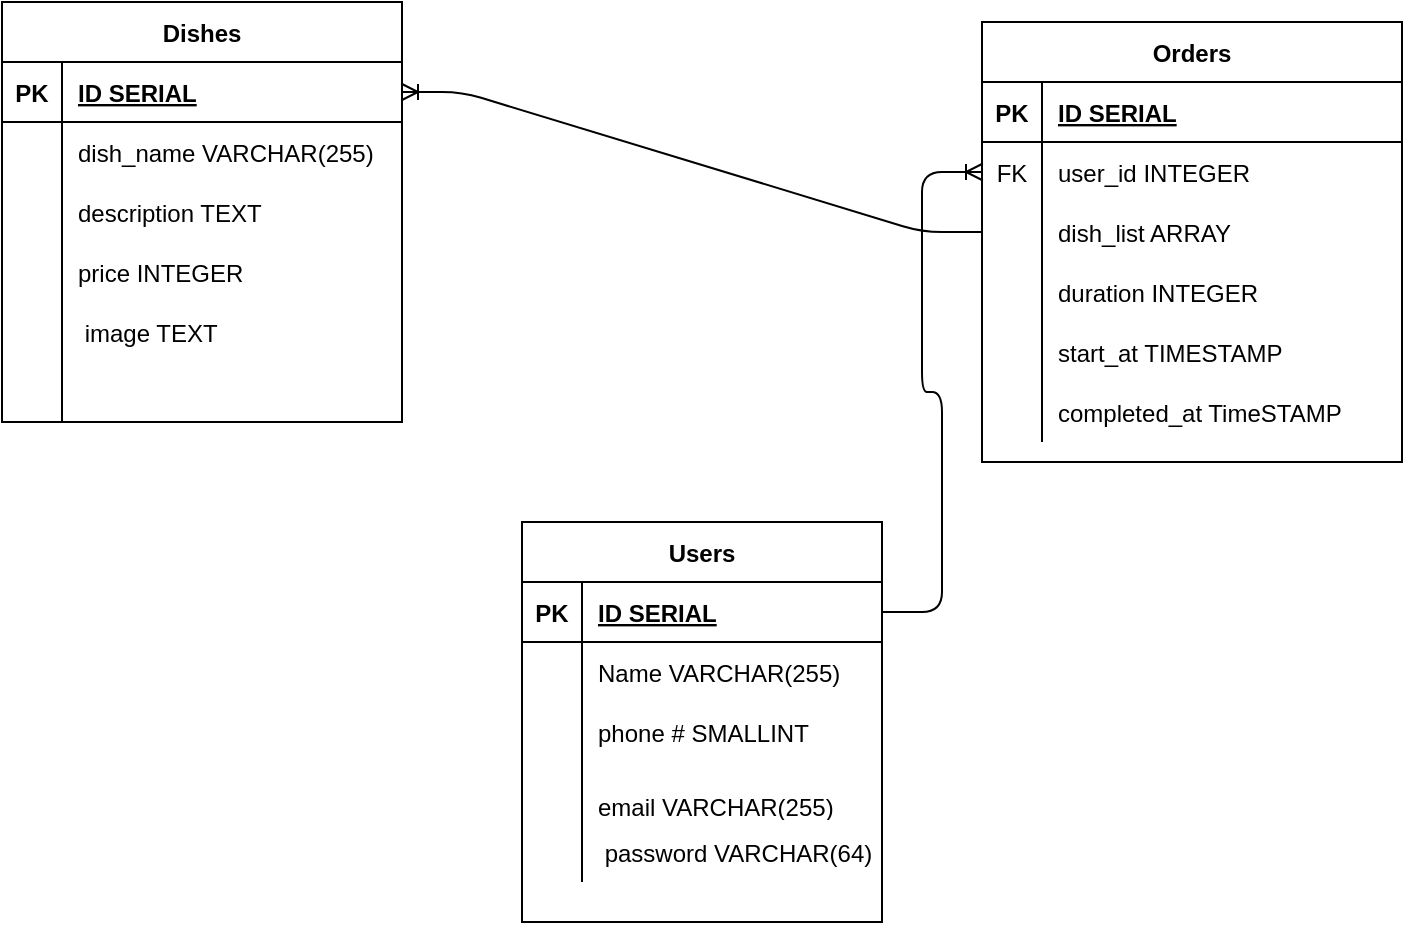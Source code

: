 <mxfile>
    <diagram id="2jXXKS4MsH2hTnXp9MCN" name="Page-1">
        <mxGraphModel dx="591" dy="486" grid="1" gridSize="10" guides="1" tooltips="1" connect="1" arrows="1" fold="1" page="1" pageScale="1" pageWidth="850" pageHeight="1100" math="0" shadow="0">
            <root>
                <mxCell id="0"/>
                <mxCell id="1" parent="0"/>
                <mxCell id="ya6E0TkoqodQedfXfJdZ-1" value="Users" style="shape=table;startSize=30;container=1;collapsible=1;childLayout=tableLayout;fixedRows=1;rowLines=0;fontStyle=1;align=center;resizeLast=1;" parent="1" vertex="1">
                    <mxGeometry x="320" y="330" width="180" height="200" as="geometry"/>
                </mxCell>
                <mxCell id="ya6E0TkoqodQedfXfJdZ-2" value="" style="shape=partialRectangle;collapsible=0;dropTarget=0;pointerEvents=0;fillColor=none;top=0;left=0;bottom=1;right=0;points=[[0,0.5],[1,0.5]];portConstraint=eastwest;" parent="ya6E0TkoqodQedfXfJdZ-1" vertex="1">
                    <mxGeometry y="30" width="180" height="30" as="geometry"/>
                </mxCell>
                <mxCell id="ya6E0TkoqodQedfXfJdZ-3" value="PK" style="shape=partialRectangle;connectable=0;fillColor=none;top=0;left=0;bottom=0;right=0;fontStyle=1;overflow=hidden;" parent="ya6E0TkoqodQedfXfJdZ-2" vertex="1">
                    <mxGeometry width="30" height="30" as="geometry"/>
                </mxCell>
                <mxCell id="ya6E0TkoqodQedfXfJdZ-4" value="ID SERIAL" style="shape=partialRectangle;connectable=0;fillColor=none;top=0;left=0;bottom=0;right=0;align=left;spacingLeft=6;fontStyle=5;overflow=hidden;" parent="ya6E0TkoqodQedfXfJdZ-2" vertex="1">
                    <mxGeometry x="30" width="150" height="30" as="geometry"/>
                </mxCell>
                <mxCell id="ya6E0TkoqodQedfXfJdZ-5" value="" style="shape=partialRectangle;collapsible=0;dropTarget=0;pointerEvents=0;fillColor=none;top=0;left=0;bottom=0;right=0;points=[[0,0.5],[1,0.5]];portConstraint=eastwest;" parent="ya6E0TkoqodQedfXfJdZ-1" vertex="1">
                    <mxGeometry y="60" width="180" height="30" as="geometry"/>
                </mxCell>
                <mxCell id="ya6E0TkoqodQedfXfJdZ-6" value="" style="shape=partialRectangle;connectable=0;fillColor=none;top=0;left=0;bottom=0;right=0;editable=1;overflow=hidden;" parent="ya6E0TkoqodQedfXfJdZ-5" vertex="1">
                    <mxGeometry width="30" height="30" as="geometry"/>
                </mxCell>
                <mxCell id="ya6E0TkoqodQedfXfJdZ-7" value="Name VARCHAR(255)" style="shape=partialRectangle;connectable=0;fillColor=none;top=0;left=0;bottom=0;right=0;align=left;spacingLeft=6;overflow=hidden;" parent="ya6E0TkoqodQedfXfJdZ-5" vertex="1">
                    <mxGeometry x="30" width="150" height="30" as="geometry"/>
                </mxCell>
                <mxCell id="ya6E0TkoqodQedfXfJdZ-8" value="" style="shape=partialRectangle;collapsible=0;dropTarget=0;pointerEvents=0;fillColor=none;top=0;left=0;bottom=0;right=0;points=[[0,0.5],[1,0.5]];portConstraint=eastwest;" parent="ya6E0TkoqodQedfXfJdZ-1" vertex="1">
                    <mxGeometry y="90" width="180" height="30" as="geometry"/>
                </mxCell>
                <mxCell id="ya6E0TkoqodQedfXfJdZ-9" value="" style="shape=partialRectangle;connectable=0;fillColor=none;top=0;left=0;bottom=0;right=0;editable=1;overflow=hidden;" parent="ya6E0TkoqodQedfXfJdZ-8" vertex="1">
                    <mxGeometry width="30" height="30" as="geometry"/>
                </mxCell>
                <mxCell id="ya6E0TkoqodQedfXfJdZ-10" value="phone # SMALLINT" style="shape=partialRectangle;connectable=0;fillColor=none;top=0;left=0;bottom=0;right=0;align=left;spacingLeft=6;overflow=hidden;" parent="ya6E0TkoqodQedfXfJdZ-8" vertex="1">
                    <mxGeometry x="30" width="150" height="30" as="geometry"/>
                </mxCell>
                <mxCell id="ya6E0TkoqodQedfXfJdZ-11" value="" style="shape=partialRectangle;collapsible=0;dropTarget=0;pointerEvents=0;fillColor=none;top=0;left=0;bottom=0;right=0;points=[[0,0.5],[1,0.5]];portConstraint=eastwest;" parent="ya6E0TkoqodQedfXfJdZ-1" vertex="1">
                    <mxGeometry y="120" width="180" height="30" as="geometry"/>
                </mxCell>
                <mxCell id="ya6E0TkoqodQedfXfJdZ-12" value="" style="shape=partialRectangle;connectable=0;fillColor=none;top=0;left=0;bottom=0;right=0;editable=1;overflow=hidden;" parent="ya6E0TkoqodQedfXfJdZ-11" vertex="1">
                    <mxGeometry width="30" height="30" as="geometry"/>
                </mxCell>
                <mxCell id="ya6E0TkoqodQedfXfJdZ-13" value="&#10;email VARCHAR(255)" style="shape=partialRectangle;connectable=0;fillColor=none;top=0;left=0;bottom=0;right=0;align=left;spacingLeft=6;overflow=hidden;" parent="ya6E0TkoqodQedfXfJdZ-11" vertex="1">
                    <mxGeometry x="30" width="150" height="30" as="geometry"/>
                </mxCell>
                <mxCell id="ya6E0TkoqodQedfXfJdZ-14" value="" style="shape=partialRectangle;collapsible=0;dropTarget=0;pointerEvents=0;fillColor=none;top=0;left=0;bottom=0;right=0;points=[[0,0.5],[1,0.5]];portConstraint=eastwest;" parent="ya6E0TkoqodQedfXfJdZ-1" vertex="1">
                    <mxGeometry y="150" width="180" height="30" as="geometry"/>
                </mxCell>
                <mxCell id="ya6E0TkoqodQedfXfJdZ-15" value="" style="shape=partialRectangle;connectable=0;fillColor=none;top=0;left=0;bottom=0;right=0;editable=1;overflow=hidden;" parent="ya6E0TkoqodQedfXfJdZ-14" vertex="1">
                    <mxGeometry width="30" height="30" as="geometry"/>
                </mxCell>
                <mxCell id="ya6E0TkoqodQedfXfJdZ-16" value=" password VARCHAR(64)" style="shape=partialRectangle;connectable=0;fillColor=none;top=0;left=0;bottom=0;right=0;align=left;spacingLeft=6;overflow=hidden;" parent="ya6E0TkoqodQedfXfJdZ-14" vertex="1">
                    <mxGeometry x="30" width="150" height="30" as="geometry"/>
                </mxCell>
                <mxCell id="ya6E0TkoqodQedfXfJdZ-17" value="Dishes" style="shape=table;startSize=30;container=1;collapsible=1;childLayout=tableLayout;fixedRows=1;rowLines=0;fontStyle=1;align=center;resizeLast=1;" parent="1" vertex="1">
                    <mxGeometry x="60" y="70" width="200" height="210" as="geometry"/>
                </mxCell>
                <mxCell id="ya6E0TkoqodQedfXfJdZ-18" value="" style="shape=partialRectangle;collapsible=0;dropTarget=0;pointerEvents=0;fillColor=none;top=0;left=0;bottom=1;right=0;points=[[0,0.5],[1,0.5]];portConstraint=eastwest;" parent="ya6E0TkoqodQedfXfJdZ-17" vertex="1">
                    <mxGeometry y="30" width="200" height="30" as="geometry"/>
                </mxCell>
                <mxCell id="ya6E0TkoqodQedfXfJdZ-19" value="PK" style="shape=partialRectangle;connectable=0;fillColor=none;top=0;left=0;bottom=0;right=0;fontStyle=1;overflow=hidden;" parent="ya6E0TkoqodQedfXfJdZ-18" vertex="1">
                    <mxGeometry width="30" height="30" as="geometry"/>
                </mxCell>
                <mxCell id="ya6E0TkoqodQedfXfJdZ-20" value="ID SERIAL" style="shape=partialRectangle;connectable=0;fillColor=none;top=0;left=0;bottom=0;right=0;align=left;spacingLeft=6;fontStyle=5;overflow=hidden;" parent="ya6E0TkoqodQedfXfJdZ-18" vertex="1">
                    <mxGeometry x="30" width="170" height="30" as="geometry"/>
                </mxCell>
                <mxCell id="ya6E0TkoqodQedfXfJdZ-21" value="" style="shape=partialRectangle;collapsible=0;dropTarget=0;pointerEvents=0;fillColor=none;top=0;left=0;bottom=0;right=0;points=[[0,0.5],[1,0.5]];portConstraint=eastwest;" parent="ya6E0TkoqodQedfXfJdZ-17" vertex="1">
                    <mxGeometry y="60" width="200" height="30" as="geometry"/>
                </mxCell>
                <mxCell id="ya6E0TkoqodQedfXfJdZ-22" value="" style="shape=partialRectangle;connectable=0;fillColor=none;top=0;left=0;bottom=0;right=0;editable=1;overflow=hidden;" parent="ya6E0TkoqodQedfXfJdZ-21" vertex="1">
                    <mxGeometry width="30" height="30" as="geometry"/>
                </mxCell>
                <mxCell id="ya6E0TkoqodQedfXfJdZ-23" value="dish_name VARCHAR(255)" style="shape=partialRectangle;connectable=0;fillColor=none;top=0;left=0;bottom=0;right=0;align=left;spacingLeft=6;overflow=hidden;" parent="ya6E0TkoqodQedfXfJdZ-21" vertex="1">
                    <mxGeometry x="30" width="170" height="30" as="geometry"/>
                </mxCell>
                <mxCell id="ya6E0TkoqodQedfXfJdZ-24" value="" style="shape=partialRectangle;collapsible=0;dropTarget=0;pointerEvents=0;fillColor=none;top=0;left=0;bottom=0;right=0;points=[[0,0.5],[1,0.5]];portConstraint=eastwest;" parent="ya6E0TkoqodQedfXfJdZ-17" vertex="1">
                    <mxGeometry y="90" width="200" height="30" as="geometry"/>
                </mxCell>
                <mxCell id="ya6E0TkoqodQedfXfJdZ-25" value="" style="shape=partialRectangle;connectable=0;fillColor=none;top=0;left=0;bottom=0;right=0;editable=1;overflow=hidden;" parent="ya6E0TkoqodQedfXfJdZ-24" vertex="1">
                    <mxGeometry width="30" height="30" as="geometry"/>
                </mxCell>
                <mxCell id="ya6E0TkoqodQedfXfJdZ-26" value="description TEXT" style="shape=partialRectangle;connectable=0;fillColor=none;top=0;left=0;bottom=0;right=0;align=left;spacingLeft=6;overflow=hidden;" parent="ya6E0TkoqodQedfXfJdZ-24" vertex="1">
                    <mxGeometry x="30" width="170" height="30" as="geometry"/>
                </mxCell>
                <mxCell id="ya6E0TkoqodQedfXfJdZ-27" value="" style="shape=partialRectangle;collapsible=0;dropTarget=0;pointerEvents=0;fillColor=none;top=0;left=0;bottom=0;right=0;points=[[0,0.5],[1,0.5]];portConstraint=eastwest;" parent="ya6E0TkoqodQedfXfJdZ-17" vertex="1">
                    <mxGeometry y="120" width="200" height="30" as="geometry"/>
                </mxCell>
                <mxCell id="ya6E0TkoqodQedfXfJdZ-28" value="" style="shape=partialRectangle;connectable=0;fillColor=none;top=0;left=0;bottom=0;right=0;editable=1;overflow=hidden;" parent="ya6E0TkoqodQedfXfJdZ-27" vertex="1">
                    <mxGeometry width="30" height="30" as="geometry"/>
                </mxCell>
                <mxCell id="ya6E0TkoqodQedfXfJdZ-29" value="price INTEGER" style="shape=partialRectangle;connectable=0;fillColor=none;top=0;left=0;bottom=0;right=0;align=left;spacingLeft=6;overflow=hidden;" parent="ya6E0TkoqodQedfXfJdZ-27" vertex="1">
                    <mxGeometry x="30" width="170" height="30" as="geometry"/>
                </mxCell>
                <mxCell id="ya6E0TkoqodQedfXfJdZ-30" value="" style="shape=partialRectangle;collapsible=0;dropTarget=0;pointerEvents=0;fillColor=none;top=0;left=0;bottom=0;right=0;points=[[0,0.5],[1,0.5]];portConstraint=eastwest;" parent="ya6E0TkoqodQedfXfJdZ-17" vertex="1">
                    <mxGeometry y="150" width="200" height="30" as="geometry"/>
                </mxCell>
                <mxCell id="ya6E0TkoqodQedfXfJdZ-31" value="" style="shape=partialRectangle;connectable=0;fillColor=none;top=0;left=0;bottom=0;right=0;editable=1;overflow=hidden;" parent="ya6E0TkoqodQedfXfJdZ-30" vertex="1">
                    <mxGeometry width="30" height="30" as="geometry"/>
                </mxCell>
                <mxCell id="ya6E0TkoqodQedfXfJdZ-32" value=" image TEXT" style="shape=partialRectangle;connectable=0;fillColor=none;top=0;left=0;bottom=0;right=0;align=left;spacingLeft=6;overflow=hidden;" parent="ya6E0TkoqodQedfXfJdZ-30" vertex="1">
                    <mxGeometry x="30" width="170" height="30" as="geometry"/>
                </mxCell>
                <mxCell id="ya6E0TkoqodQedfXfJdZ-33" value="" style="shape=partialRectangle;collapsible=0;dropTarget=0;pointerEvents=0;fillColor=none;top=0;left=0;bottom=0;right=0;points=[[0,0.5],[1,0.5]];portConstraint=eastwest;" parent="ya6E0TkoqodQedfXfJdZ-17" vertex="1">
                    <mxGeometry y="180" width="200" height="30" as="geometry"/>
                </mxCell>
                <mxCell id="ya6E0TkoqodQedfXfJdZ-34" value="" style="shape=partialRectangle;connectable=0;fillColor=none;top=0;left=0;bottom=0;right=0;editable=1;overflow=hidden;" parent="ya6E0TkoqodQedfXfJdZ-33" vertex="1">
                    <mxGeometry width="30" height="30" as="geometry"/>
                </mxCell>
                <mxCell id="ya6E0TkoqodQedfXfJdZ-35" value="" style="shape=partialRectangle;connectable=0;fillColor=none;top=0;left=0;bottom=0;right=0;align=left;spacingLeft=6;overflow=hidden;" parent="ya6E0TkoqodQedfXfJdZ-33" vertex="1">
                    <mxGeometry x="30" width="170" height="30" as="geometry"/>
                </mxCell>
                <mxCell id="ya6E0TkoqodQedfXfJdZ-36" value="Orders" style="shape=table;startSize=30;container=1;collapsible=1;childLayout=tableLayout;fixedRows=1;rowLines=0;fontStyle=1;align=center;resizeLast=1;" parent="1" vertex="1">
                    <mxGeometry x="550" y="80" width="210" height="220" as="geometry"/>
                </mxCell>
                <mxCell id="ya6E0TkoqodQedfXfJdZ-37" value="" style="shape=partialRectangle;collapsible=0;dropTarget=0;pointerEvents=0;fillColor=none;top=0;left=0;bottom=1;right=0;points=[[0,0.5],[1,0.5]];portConstraint=eastwest;" parent="ya6E0TkoqodQedfXfJdZ-36" vertex="1">
                    <mxGeometry y="30" width="210" height="30" as="geometry"/>
                </mxCell>
                <mxCell id="ya6E0TkoqodQedfXfJdZ-38" value="PK" style="shape=partialRectangle;connectable=0;fillColor=none;top=0;left=0;bottom=0;right=0;fontStyle=1;overflow=hidden;" parent="ya6E0TkoqodQedfXfJdZ-37" vertex="1">
                    <mxGeometry width="30" height="30" as="geometry"/>
                </mxCell>
                <mxCell id="ya6E0TkoqodQedfXfJdZ-39" value="ID SERIAL" style="shape=partialRectangle;connectable=0;fillColor=none;top=0;left=0;bottom=0;right=0;align=left;spacingLeft=6;fontStyle=5;overflow=hidden;" parent="ya6E0TkoqodQedfXfJdZ-37" vertex="1">
                    <mxGeometry x="30" width="180" height="30" as="geometry"/>
                </mxCell>
                <mxCell id="ya6E0TkoqodQedfXfJdZ-40" value="" style="shape=partialRectangle;collapsible=0;dropTarget=0;pointerEvents=0;fillColor=none;top=0;left=0;bottom=0;right=0;points=[[0,0.5],[1,0.5]];portConstraint=eastwest;" parent="ya6E0TkoqodQedfXfJdZ-36" vertex="1">
                    <mxGeometry y="60" width="210" height="30" as="geometry"/>
                </mxCell>
                <mxCell id="ya6E0TkoqodQedfXfJdZ-41" value="FK" style="shape=partialRectangle;connectable=0;fillColor=none;top=0;left=0;bottom=0;right=0;editable=1;overflow=hidden;" parent="ya6E0TkoqodQedfXfJdZ-40" vertex="1">
                    <mxGeometry width="30" height="30" as="geometry"/>
                </mxCell>
                <mxCell id="ya6E0TkoqodQedfXfJdZ-42" value="user_id INTEGER" style="shape=partialRectangle;connectable=0;fillColor=none;top=0;left=0;bottom=0;right=0;align=left;spacingLeft=6;overflow=hidden;" parent="ya6E0TkoqodQedfXfJdZ-40" vertex="1">
                    <mxGeometry x="30" width="180" height="30" as="geometry"/>
                </mxCell>
                <mxCell id="ya6E0TkoqodQedfXfJdZ-43" value="" style="shape=partialRectangle;collapsible=0;dropTarget=0;pointerEvents=0;fillColor=none;top=0;left=0;bottom=0;right=0;points=[[0,0.5],[1,0.5]];portConstraint=eastwest;" parent="ya6E0TkoqodQedfXfJdZ-36" vertex="1">
                    <mxGeometry y="90" width="210" height="30" as="geometry"/>
                </mxCell>
                <mxCell id="ya6E0TkoqodQedfXfJdZ-44" value="" style="shape=partialRectangle;connectable=0;fillColor=none;top=0;left=0;bottom=0;right=0;editable=1;overflow=hidden;" parent="ya6E0TkoqodQedfXfJdZ-43" vertex="1">
                    <mxGeometry width="30" height="30" as="geometry"/>
                </mxCell>
                <mxCell id="ya6E0TkoqodQedfXfJdZ-45" value="dish_list ARRAY" style="shape=partialRectangle;connectable=0;fillColor=none;top=0;left=0;bottom=0;right=0;align=left;spacingLeft=6;overflow=hidden;" parent="ya6E0TkoqodQedfXfJdZ-43" vertex="1">
                    <mxGeometry x="30" width="180" height="30" as="geometry"/>
                </mxCell>
                <mxCell id="ya6E0TkoqodQedfXfJdZ-46" value="" style="shape=partialRectangle;collapsible=0;dropTarget=0;pointerEvents=0;fillColor=none;top=0;left=0;bottom=0;right=0;points=[[0,0.5],[1,0.5]];portConstraint=eastwest;" parent="ya6E0TkoqodQedfXfJdZ-36" vertex="1">
                    <mxGeometry y="120" width="210" height="30" as="geometry"/>
                </mxCell>
                <mxCell id="ya6E0TkoqodQedfXfJdZ-47" value="" style="shape=partialRectangle;connectable=0;fillColor=none;top=0;left=0;bottom=0;right=0;editable=1;overflow=hidden;" parent="ya6E0TkoqodQedfXfJdZ-46" vertex="1">
                    <mxGeometry width="30" height="30" as="geometry"/>
                </mxCell>
                <mxCell id="ya6E0TkoqodQedfXfJdZ-48" value="duration INTEGER" style="shape=partialRectangle;connectable=0;fillColor=none;top=0;left=0;bottom=0;right=0;align=left;spacingLeft=6;overflow=hidden;" parent="ya6E0TkoqodQedfXfJdZ-46" vertex="1">
                    <mxGeometry x="30" width="180" height="30" as="geometry"/>
                </mxCell>
                <mxCell id="2" value="" style="shape=partialRectangle;collapsible=0;dropTarget=0;pointerEvents=0;fillColor=none;top=0;left=0;bottom=0;right=0;points=[[0,0.5],[1,0.5]];portConstraint=eastwest;" vertex="1" parent="ya6E0TkoqodQedfXfJdZ-36">
                    <mxGeometry y="150" width="210" height="30" as="geometry"/>
                </mxCell>
                <mxCell id="3" value="" style="shape=partialRectangle;connectable=0;fillColor=none;top=0;left=0;bottom=0;right=0;editable=1;overflow=hidden;" vertex="1" parent="2">
                    <mxGeometry width="30" height="30" as="geometry"/>
                </mxCell>
                <mxCell id="4" value="start_at TIMESTAMP" style="shape=partialRectangle;connectable=0;fillColor=none;top=0;left=0;bottom=0;right=0;align=left;spacingLeft=6;overflow=hidden;" vertex="1" parent="2">
                    <mxGeometry x="30" width="180" height="30" as="geometry"/>
                </mxCell>
                <mxCell id="5" value="" style="shape=partialRectangle;collapsible=0;dropTarget=0;pointerEvents=0;fillColor=none;top=0;left=0;bottom=0;right=0;points=[[0,0.5],[1,0.5]];portConstraint=eastwest;" vertex="1" parent="ya6E0TkoqodQedfXfJdZ-36">
                    <mxGeometry y="180" width="210" height="30" as="geometry"/>
                </mxCell>
                <mxCell id="6" value="" style="shape=partialRectangle;connectable=0;fillColor=none;top=0;left=0;bottom=0;right=0;editable=1;overflow=hidden;" vertex="1" parent="5">
                    <mxGeometry width="30" height="30" as="geometry"/>
                </mxCell>
                <mxCell id="7" value="completed_at TimeSTAMP" style="shape=partialRectangle;connectable=0;fillColor=none;top=0;left=0;bottom=0;right=0;align=left;spacingLeft=6;overflow=hidden;" vertex="1" parent="5">
                    <mxGeometry x="30" width="180" height="30" as="geometry"/>
                </mxCell>
                <mxCell id="ya6E0TkoqodQedfXfJdZ-49" value="" style="edgeStyle=entityRelationEdgeStyle;fontSize=12;html=1;endArrow=ERoneToMany;exitX=1;exitY=0.5;exitDx=0;exitDy=0;entryX=0;entryY=0.5;entryDx=0;entryDy=0;" parent="1" source="ya6E0TkoqodQedfXfJdZ-2" target="ya6E0TkoqodQedfXfJdZ-40" edge="1">
                    <mxGeometry width="100" height="100" relative="1" as="geometry">
                        <mxPoint x="180" y="530" as="sourcePoint"/>
                        <mxPoint x="280" y="430" as="targetPoint"/>
                    </mxGeometry>
                </mxCell>
                <mxCell id="ya6E0TkoqodQedfXfJdZ-50" value="" style="edgeStyle=entityRelationEdgeStyle;fontSize=12;html=1;endArrow=ERoneToMany;entryX=1;entryY=0.5;entryDx=0;entryDy=0;exitX=0;exitY=0.5;exitDx=0;exitDy=0;" parent="1" source="ya6E0TkoqodQedfXfJdZ-43" target="ya6E0TkoqodQedfXfJdZ-18" edge="1">
                    <mxGeometry width="100" height="100" relative="1" as="geometry">
                        <mxPoint x="380" y="210" as="sourcePoint"/>
                        <mxPoint x="620" y="380" as="targetPoint"/>
                    </mxGeometry>
                </mxCell>
            </root>
        </mxGraphModel>
    </diagram>
</mxfile>
